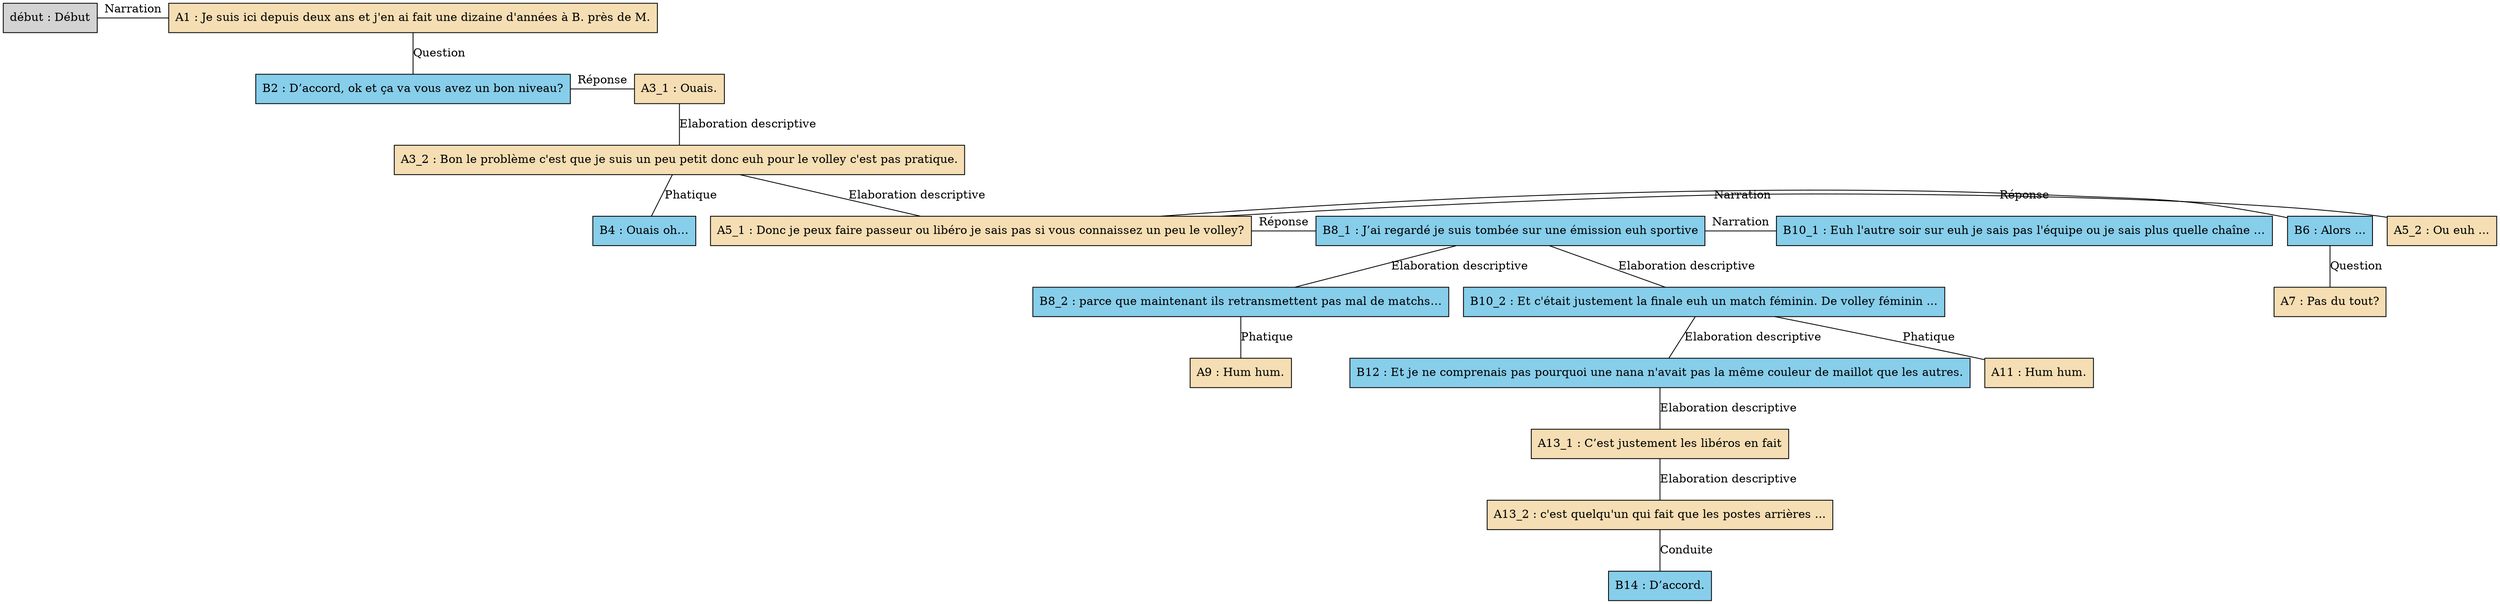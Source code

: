 digraph A04 {
	node [shape=box style=filled]
	"début" [label="début : Début"]
	A1 [label="A1 : Je suis ici depuis deux ans et j'en ai fait une dizaine d'années à B. près de M." fillcolor=wheat]
	B2 [label="B2 : D’accord, ok et ça va vous avez un bon niveau?" fillcolor=skyblue]
	A3_1 [label="A3_1 : Ouais." fillcolor=wheat]
	A3_2 [label="A3_2 : Bon le problème c'est que je suis un peu petit donc euh pour le volley c'est pas pratique." fillcolor=wheat]
	B4 [label="B4 : Ouais oh…" fillcolor=skyblue]
	A5_1 [label="A5_1 : Donc je peux faire passeur ou libéro je sais pas si vous connaissez un peu le volley?" fillcolor=wheat]
	A5_2 [label="A5_2 : Ou euh ..." fillcolor=wheat]
	B6 [label="B6 : Alors ..." fillcolor=skyblue]
	A7 [label="A7 : Pas du tout?" fillcolor=wheat]
	B8_1 [label="B8_1 : J’ai regardé je suis tombée sur une émission euh sportive" fillcolor=skyblue]
	B8_2 [label="B8_2 : parce que maintenant ils retransmettent pas mal de matchs…" fillcolor=skyblue]
	A9 [label="A9 : Hum hum." fillcolor=wheat]
	B10_1 [label="B10_1 : Euh l'autre soir sur euh je sais pas l'équipe ou je sais plus quelle chaîne …" fillcolor=skyblue]
	B10_2 [label="B10_2 : Et c'était justement la finale euh un match féminin. De volley féminin ..." fillcolor=skyblue]
	A11 [label="A11 : Hum hum." fillcolor=wheat]
	B12 [label="B12 : Et je ne comprenais pas pourquoi une nana n'avait pas la même couleur de maillot que les autres." fillcolor=skyblue]
	A13_1 [label="A13_1 : C’est justement les libéros en fait" fillcolor=wheat]
	A13_2 [label="A13_2 : c'est quelqu'un qui fait que les postes arrières ..." fillcolor=wheat]
	B14 [label="B14 : D’accord." fillcolor=skyblue]
	{
		rank=same
		"début"
		A1
		"début" -> A1 [label=Narration dir=none]
	}
	A1 -> B2 [label=Question dir=none]
	{
		rank=same
		B2
		A3_1
		B2 -> A3_1 [label="Réponse" dir=none]
	}
	A3_1 -> A3_2 [label="Elaboration descriptive" dir=none]
	A3_2 -> B4 [label=Phatique dir=none]
	A3_2 -> A5_1 [label="Elaboration descriptive" dir=none]
	B6 -> A7 [label=Question dir=none]
	{
		rank=same
		A5_1
		B6
		A5_1 -> B6 [label="Réponse" dir=none]
	}
	{
		rank=same
		A5_1
		B8_1
		A5_1 -> B8_1 [label="Réponse" dir=none]
	}
	B8_1 -> B8_2 [label="Elaboration descriptive" dir=none]
	B8_2 -> A9 [label=Phatique dir=none]
	{
		rank=same
		B8_1
		B10_1
		B8_1 -> B10_1 [label=Narration dir=none]
	}
	B8_1 -> B10_2 [label="Elaboration descriptive" dir=none]
	{
		rank=same
		A5_1
		A5_2
		A5_1 -> A5_2 [label=Narration dir=none]
	}
	B10_2 -> A11 [label=Phatique dir=none]
	B10_2 -> B12 [label="Elaboration descriptive" dir=none]
	A13_1 -> A13_2 [label="Elaboration descriptive" dir=none]
	A13_2 -> B14 [label=Conduite dir=none]
	B12 -> A13_1 [label="Elaboration descriptive" dir=none]
}

